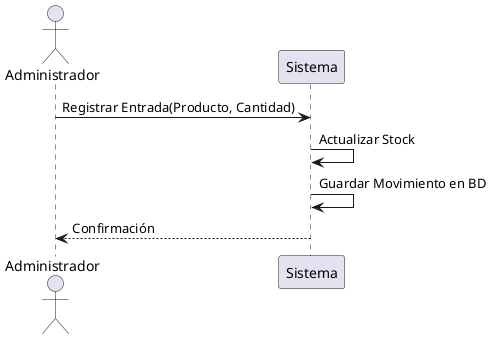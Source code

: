 @startuml
actor Administrador
participant "Sistema" as S

Administrador -> S: Registrar Entrada(Producto, Cantidad)
S -> S: Actualizar Stock
S -> S: Guardar Movimiento en BD
S --> Administrador: Confirmación
@enduml
